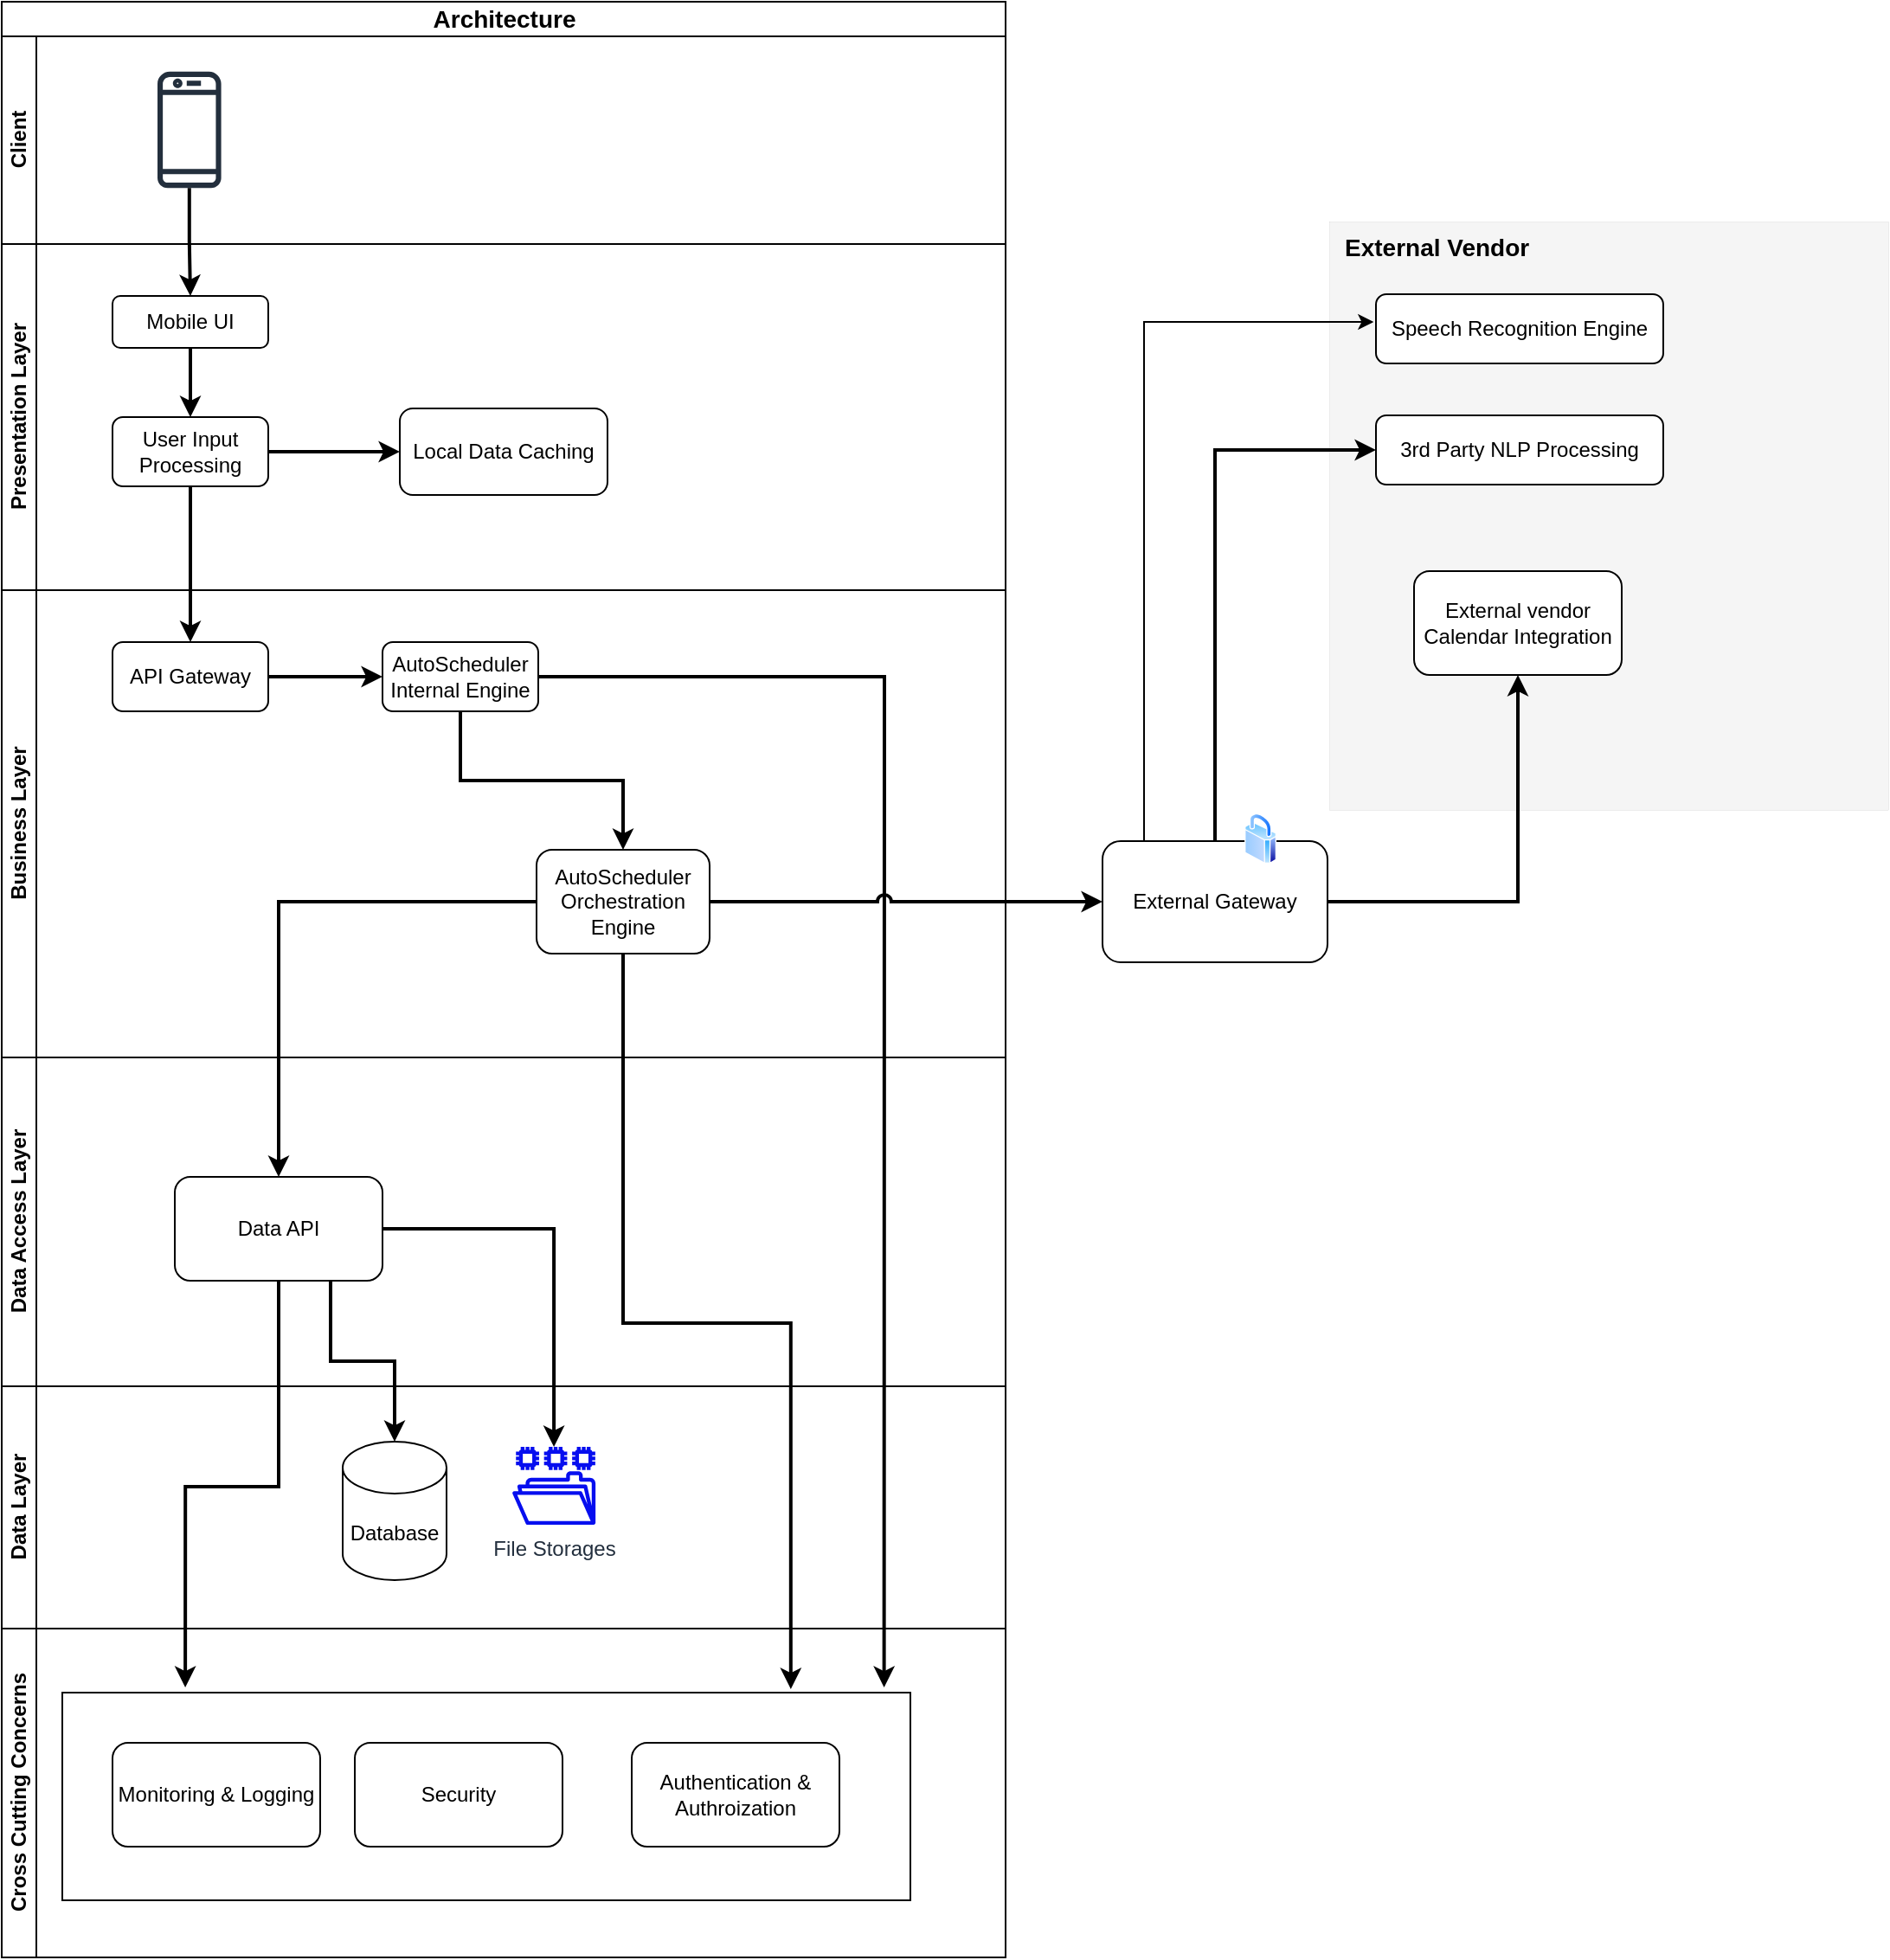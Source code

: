 <mxfile version="23.1.4" type="github">
  <diagram name="Page-1" id="MsAcD9wUIuVss249Any_">
    <mxGraphModel dx="1386" dy="785" grid="1" gridSize="10" guides="1" tooltips="1" connect="1" arrows="1" fold="1" page="1" pageScale="1" pageWidth="1654" pageHeight="1169" math="0" shadow="0">
      <root>
        <mxCell id="0" />
        <mxCell id="1" parent="0" />
        <mxCell id="PWgpVzjd51y_IINd4fkb-41" value="" style="rounded=0;whiteSpace=wrap;html=1;textOpacity=10;fillColor=#f5f5f5;strokeColor=#666666;glass=0;shadow=0;strokeWidth=0;fontColor=#333333;" vertex="1" parent="1">
          <mxGeometry x="857" y="148" width="323" height="340" as="geometry" />
        </mxCell>
        <mxCell id="PWgpVzjd51y_IINd4fkb-13" value="Architecture" style="swimlane;childLayout=stackLayout;resizeParent=1;resizeParentMax=0;horizontal=1;startSize=20;horizontalStack=0;html=1;fontSize=14;" vertex="1" parent="1">
          <mxGeometry x="90" y="21" width="580" height="1130" as="geometry" />
        </mxCell>
        <mxCell id="PWgpVzjd51y_IINd4fkb-14" value="Client" style="swimlane;startSize=20;horizontal=0;html=1;" vertex="1" parent="PWgpVzjd51y_IINd4fkb-13">
          <mxGeometry y="20" width="580" height="120" as="geometry" />
        </mxCell>
        <mxCell id="PWgpVzjd51y_IINd4fkb-27" value="" style="sketch=0;outlineConnect=0;fontColor=#232F3E;gradientColor=none;fillColor=#232F3D;strokeColor=none;dashed=0;verticalLabelPosition=bottom;verticalAlign=top;align=center;html=1;fontSize=12;fontStyle=0;aspect=fixed;pointerEvents=1;shape=mxgraph.aws4.mobile_client;" vertex="1" parent="PWgpVzjd51y_IINd4fkb-14">
          <mxGeometry x="90" y="19" width="36.79" height="70" as="geometry" />
        </mxCell>
        <mxCell id="PWgpVzjd51y_IINd4fkb-15" value="Presentation Layer" style="swimlane;startSize=20;horizontal=0;html=1;" vertex="1" parent="PWgpVzjd51y_IINd4fkb-13">
          <mxGeometry y="140" width="580" height="200" as="geometry" />
        </mxCell>
        <mxCell id="PWgpVzjd51y_IINd4fkb-34" style="edgeStyle=orthogonalEdgeStyle;rounded=0;orthogonalLoop=1;jettySize=auto;html=1;entryX=0;entryY=0.5;entryDx=0;entryDy=0;strokeColor=default;strokeWidth=2;align=center;verticalAlign=middle;fontFamily=Helvetica;fontSize=11;fontColor=default;labelBackgroundColor=default;endArrow=classic;" edge="1" parent="PWgpVzjd51y_IINd4fkb-15" source="PWgpVzjd51y_IINd4fkb-28" target="PWgpVzjd51y_IINd4fkb-30">
          <mxGeometry relative="1" as="geometry" />
        </mxCell>
        <mxCell id="PWgpVzjd51y_IINd4fkb-28" value="User Input Processing" style="rounded=1;whiteSpace=wrap;html=1;" vertex="1" parent="PWgpVzjd51y_IINd4fkb-15">
          <mxGeometry x="64" y="100" width="90" height="40" as="geometry" />
        </mxCell>
        <mxCell id="PWgpVzjd51y_IINd4fkb-33" style="edgeStyle=orthogonalEdgeStyle;rounded=0;orthogonalLoop=1;jettySize=auto;html=1;strokeColor=default;strokeWidth=2;align=center;verticalAlign=middle;fontFamily=Helvetica;fontSize=11;fontColor=default;labelBackgroundColor=default;endArrow=classic;" edge="1" parent="PWgpVzjd51y_IINd4fkb-15" source="PWgpVzjd51y_IINd4fkb-29" target="PWgpVzjd51y_IINd4fkb-28">
          <mxGeometry relative="1" as="geometry" />
        </mxCell>
        <mxCell id="PWgpVzjd51y_IINd4fkb-29" value="Mobile UI" style="rounded=1;whiteSpace=wrap;html=1;" vertex="1" parent="PWgpVzjd51y_IINd4fkb-15">
          <mxGeometry x="64" y="30" width="90" height="30" as="geometry" />
        </mxCell>
        <mxCell id="PWgpVzjd51y_IINd4fkb-30" value="Local Data Caching" style="rounded=1;whiteSpace=wrap;html=1;" vertex="1" parent="PWgpVzjd51y_IINd4fkb-15">
          <mxGeometry x="230" y="95" width="120" height="50" as="geometry" />
        </mxCell>
        <mxCell id="PWgpVzjd51y_IINd4fkb-16" value="Business Layer" style="swimlane;startSize=20;horizontal=0;html=1;" vertex="1" parent="PWgpVzjd51y_IINd4fkb-13">
          <mxGeometry y="340" width="580" height="270" as="geometry" />
        </mxCell>
        <mxCell id="PWgpVzjd51y_IINd4fkb-37" style="edgeStyle=orthogonalEdgeStyle;rounded=0;orthogonalLoop=1;jettySize=auto;html=1;entryX=0;entryY=0.5;entryDx=0;entryDy=0;strokeColor=default;strokeWidth=2;align=center;verticalAlign=middle;fontFamily=Helvetica;fontSize=11;fontColor=default;labelBackgroundColor=default;endArrow=classic;" edge="1" parent="PWgpVzjd51y_IINd4fkb-16" source="PWgpVzjd51y_IINd4fkb-31" target="PWgpVzjd51y_IINd4fkb-36">
          <mxGeometry relative="1" as="geometry" />
        </mxCell>
        <mxCell id="PWgpVzjd51y_IINd4fkb-31" value="API Gateway" style="rounded=1;whiteSpace=wrap;html=1;" vertex="1" parent="PWgpVzjd51y_IINd4fkb-16">
          <mxGeometry x="64" y="30" width="90" height="40" as="geometry" />
        </mxCell>
        <mxCell id="PWgpVzjd51y_IINd4fkb-39" style="edgeStyle=orthogonalEdgeStyle;rounded=0;orthogonalLoop=1;jettySize=auto;html=1;entryX=0.5;entryY=0;entryDx=0;entryDy=0;strokeColor=default;strokeWidth=2;align=center;verticalAlign=middle;fontFamily=Helvetica;fontSize=11;fontColor=default;labelBackgroundColor=default;endArrow=classic;" edge="1" parent="PWgpVzjd51y_IINd4fkb-16" source="PWgpVzjd51y_IINd4fkb-36" target="PWgpVzjd51y_IINd4fkb-38">
          <mxGeometry relative="1" as="geometry" />
        </mxCell>
        <mxCell id="PWgpVzjd51y_IINd4fkb-36" value="AutoScheduler&lt;br&gt;Internal Engine" style="rounded=1;whiteSpace=wrap;html=1;" vertex="1" parent="PWgpVzjd51y_IINd4fkb-16">
          <mxGeometry x="220" y="30" width="90" height="40" as="geometry" />
        </mxCell>
        <mxCell id="PWgpVzjd51y_IINd4fkb-38" value="AutoScheduler Orchestration Engine" style="rounded=1;whiteSpace=wrap;html=1;" vertex="1" parent="PWgpVzjd51y_IINd4fkb-16">
          <mxGeometry x="309" y="150" width="100" height="60" as="geometry" />
        </mxCell>
        <mxCell id="PWgpVzjd51y_IINd4fkb-24" value="Data Access Layer" style="swimlane;startSize=20;horizontal=0;html=1;" vertex="1" parent="PWgpVzjd51y_IINd4fkb-13">
          <mxGeometry y="610" width="580" height="190" as="geometry" />
        </mxCell>
        <mxCell id="PWgpVzjd51y_IINd4fkb-46" value="Data API" style="rounded=1;whiteSpace=wrap;html=1;" vertex="1" parent="PWgpVzjd51y_IINd4fkb-24">
          <mxGeometry x="100" y="69" width="120" height="60" as="geometry" />
        </mxCell>
        <mxCell id="PWgpVzjd51y_IINd4fkb-25" value="Data Layer" style="swimlane;startSize=20;horizontal=0;html=1;" vertex="1" parent="PWgpVzjd51y_IINd4fkb-13">
          <mxGeometry y="800" width="580" height="140" as="geometry" />
        </mxCell>
        <mxCell id="PWgpVzjd51y_IINd4fkb-45" value="Database" style="shape=cylinder3;whiteSpace=wrap;html=1;boundedLbl=1;backgroundOutline=1;size=15;" vertex="1" parent="PWgpVzjd51y_IINd4fkb-25">
          <mxGeometry x="197" y="32" width="60" height="80" as="geometry" />
        </mxCell>
        <mxCell id="PWgpVzjd51y_IINd4fkb-49" value="File Storages" style="sketch=0;outlineConnect=0;fontColor=#232F3E;gradientColor=none;fillColor=#060eef;strokeColor=none;dashed=0;verticalLabelPosition=bottom;verticalAlign=top;align=center;html=1;fontSize=12;fontStyle=0;aspect=fixed;pointerEvents=1;shape=mxgraph.aws4.file_system;" vertex="1" parent="PWgpVzjd51y_IINd4fkb-25">
          <mxGeometry x="295" y="35" width="48.09" height="45" as="geometry" />
        </mxCell>
        <mxCell id="PWgpVzjd51y_IINd4fkb-26" value="Cross Cutting Concerns" style="swimlane;startSize=20;horizontal=0;html=1;" vertex="1" parent="PWgpVzjd51y_IINd4fkb-13">
          <mxGeometry y="940" width="580" height="190" as="geometry" />
        </mxCell>
        <mxCell id="PWgpVzjd51y_IINd4fkb-82" value="" style="rounded=0;whiteSpace=wrap;html=1;" vertex="1" parent="PWgpVzjd51y_IINd4fkb-26">
          <mxGeometry x="35" y="37" width="490" height="120" as="geometry" />
        </mxCell>
        <mxCell id="PWgpVzjd51y_IINd4fkb-51" value="Monitoring &amp;amp; Logging" style="rounded=1;whiteSpace=wrap;html=1;" vertex="1" parent="PWgpVzjd51y_IINd4fkb-26">
          <mxGeometry x="64" y="66" width="120" height="60" as="geometry" />
        </mxCell>
        <mxCell id="PWgpVzjd51y_IINd4fkb-80" value="Security" style="rounded=1;whiteSpace=wrap;html=1;" vertex="1" parent="PWgpVzjd51y_IINd4fkb-26">
          <mxGeometry x="204" y="66" width="120" height="60" as="geometry" />
        </mxCell>
        <mxCell id="PWgpVzjd51y_IINd4fkb-81" value="Authentication &amp;amp; Authroization" style="rounded=1;whiteSpace=wrap;html=1;" vertex="1" parent="PWgpVzjd51y_IINd4fkb-26">
          <mxGeometry x="364" y="66" width="120" height="60" as="geometry" />
        </mxCell>
        <mxCell id="PWgpVzjd51y_IINd4fkb-32" style="edgeStyle=orthogonalEdgeStyle;rounded=0;orthogonalLoop=1;jettySize=auto;html=1;entryX=0.5;entryY=0;entryDx=0;entryDy=0;strokeWidth=2;" edge="1" parent="PWgpVzjd51y_IINd4fkb-13" source="PWgpVzjd51y_IINd4fkb-27" target="PWgpVzjd51y_IINd4fkb-29">
          <mxGeometry relative="1" as="geometry" />
        </mxCell>
        <mxCell id="PWgpVzjd51y_IINd4fkb-35" style="edgeStyle=orthogonalEdgeStyle;rounded=0;orthogonalLoop=1;jettySize=auto;html=1;entryX=0.5;entryY=0;entryDx=0;entryDy=0;strokeColor=default;strokeWidth=2;align=center;verticalAlign=middle;fontFamily=Helvetica;fontSize=11;fontColor=default;labelBackgroundColor=default;endArrow=classic;" edge="1" parent="PWgpVzjd51y_IINd4fkb-13" source="PWgpVzjd51y_IINd4fkb-28" target="PWgpVzjd51y_IINd4fkb-31">
          <mxGeometry relative="1" as="geometry" />
        </mxCell>
        <mxCell id="PWgpVzjd51y_IINd4fkb-47" style="edgeStyle=orthogonalEdgeStyle;rounded=0;orthogonalLoop=1;jettySize=auto;html=1;entryX=0.5;entryY=0;entryDx=0;entryDy=0;strokeColor=default;strokeWidth=2;align=center;verticalAlign=middle;fontFamily=Helvetica;fontSize=11;fontColor=default;labelBackgroundColor=default;endArrow=classic;" edge="1" parent="PWgpVzjd51y_IINd4fkb-13" source="PWgpVzjd51y_IINd4fkb-38" target="PWgpVzjd51y_IINd4fkb-46">
          <mxGeometry relative="1" as="geometry" />
        </mxCell>
        <mxCell id="PWgpVzjd51y_IINd4fkb-48" style="edgeStyle=orthogonalEdgeStyle;rounded=0;orthogonalLoop=1;jettySize=auto;html=1;strokeColor=default;strokeWidth=2;align=center;verticalAlign=middle;fontFamily=Helvetica;fontSize=11;fontColor=default;labelBackgroundColor=default;endArrow=classic;exitX=0.75;exitY=1;exitDx=0;exitDy=0;" edge="1" parent="PWgpVzjd51y_IINd4fkb-13" source="PWgpVzjd51y_IINd4fkb-46" target="PWgpVzjd51y_IINd4fkb-45">
          <mxGeometry relative="1" as="geometry" />
        </mxCell>
        <mxCell id="PWgpVzjd51y_IINd4fkb-50" style="edgeStyle=orthogonalEdgeStyle;rounded=0;orthogonalLoop=1;jettySize=auto;html=1;strokeColor=default;strokeWidth=2;align=center;verticalAlign=middle;fontFamily=Helvetica;fontSize=11;fontColor=default;labelBackgroundColor=default;endArrow=classic;" edge="1" parent="PWgpVzjd51y_IINd4fkb-13" source="PWgpVzjd51y_IINd4fkb-46" target="PWgpVzjd51y_IINd4fkb-49">
          <mxGeometry relative="1" as="geometry" />
        </mxCell>
        <mxCell id="PWgpVzjd51y_IINd4fkb-83" style="edgeStyle=orthogonalEdgeStyle;rounded=0;orthogonalLoop=1;jettySize=auto;html=1;entryX=0.145;entryY=-0.025;entryDx=0;entryDy=0;entryPerimeter=0;jumpStyle=arc;strokeColor=default;strokeWidth=2;align=center;verticalAlign=middle;fontFamily=Helvetica;fontSize=11;fontColor=default;labelBackgroundColor=default;endArrow=classic;" edge="1" parent="PWgpVzjd51y_IINd4fkb-13" source="PWgpVzjd51y_IINd4fkb-46" target="PWgpVzjd51y_IINd4fkb-82">
          <mxGeometry relative="1" as="geometry" />
        </mxCell>
        <mxCell id="PWgpVzjd51y_IINd4fkb-84" style="edgeStyle=orthogonalEdgeStyle;rounded=0;orthogonalLoop=1;jettySize=auto;html=1;entryX=0.859;entryY=-0.017;entryDx=0;entryDy=0;entryPerimeter=0;jumpStyle=arc;strokeColor=default;strokeWidth=2;align=center;verticalAlign=middle;fontFamily=Helvetica;fontSize=11;fontColor=default;labelBackgroundColor=default;endArrow=classic;" edge="1" parent="PWgpVzjd51y_IINd4fkb-13" source="PWgpVzjd51y_IINd4fkb-38" target="PWgpVzjd51y_IINd4fkb-82">
          <mxGeometry relative="1" as="geometry" />
        </mxCell>
        <mxCell id="PWgpVzjd51y_IINd4fkb-85" style="edgeStyle=orthogonalEdgeStyle;rounded=0;orthogonalLoop=1;jettySize=auto;html=1;entryX=0.969;entryY=-0.025;entryDx=0;entryDy=0;entryPerimeter=0;jumpStyle=arc;strokeColor=default;strokeWidth=2;align=center;verticalAlign=middle;fontFamily=Helvetica;fontSize=11;fontColor=default;labelBackgroundColor=default;endArrow=classic;" edge="1" parent="PWgpVzjd51y_IINd4fkb-13" source="PWgpVzjd51y_IINd4fkb-36" target="PWgpVzjd51y_IINd4fkb-82">
          <mxGeometry relative="1" as="geometry">
            <Array as="points">
              <mxPoint x="510" y="390" />
              <mxPoint x="510" y="700" />
              <mxPoint x="509" y="700" />
            </Array>
          </mxGeometry>
        </mxCell>
        <mxCell id="PWgpVzjd51y_IINd4fkb-42" value="External Vendor" style="text;html=1;align=left;verticalAlign=middle;whiteSpace=wrap;rounded=0;fontStyle=1;fontSize=14;" vertex="1" parent="1">
          <mxGeometry x="864" y="148" width="160" height="30" as="geometry" />
        </mxCell>
        <mxCell id="PWgpVzjd51y_IINd4fkb-43" value="3rd Party NLP Processing" style="rounded=1;whiteSpace=wrap;html=1;" vertex="1" parent="1">
          <mxGeometry x="884" y="260" width="166" height="40" as="geometry" />
        </mxCell>
        <mxCell id="PWgpVzjd51y_IINd4fkb-44" style="edgeStyle=orthogonalEdgeStyle;rounded=0;orthogonalLoop=1;jettySize=auto;html=1;entryX=0;entryY=0.5;entryDx=0;entryDy=0;jumpStyle=arc;strokeColor=default;strokeWidth=2;align=center;verticalAlign=middle;fontFamily=Helvetica;fontSize=11;fontColor=default;labelBackgroundColor=default;endArrow=classic;exitX=0.5;exitY=0;exitDx=0;exitDy=0;" edge="1" parent="1" source="PWgpVzjd51y_IINd4fkb-90" target="PWgpVzjd51y_IINd4fkb-43">
          <mxGeometry relative="1" as="geometry" />
        </mxCell>
        <mxCell id="PWgpVzjd51y_IINd4fkb-88" value="External vendor Calendar Integration" style="rounded=1;whiteSpace=wrap;html=1;" vertex="1" parent="1">
          <mxGeometry x="906" y="350" width="120" height="60" as="geometry" />
        </mxCell>
        <mxCell id="PWgpVzjd51y_IINd4fkb-89" style="edgeStyle=orthogonalEdgeStyle;rounded=0;orthogonalLoop=1;jettySize=auto;html=1;entryX=0.5;entryY=1;entryDx=0;entryDy=0;strokeColor=default;strokeWidth=2;align=center;verticalAlign=middle;fontFamily=Helvetica;fontSize=11;fontColor=default;labelBackgroundColor=default;jumpStyle=arc;endArrow=classic;exitX=1;exitY=0.5;exitDx=0;exitDy=0;" edge="1" parent="1" source="PWgpVzjd51y_IINd4fkb-90" target="PWgpVzjd51y_IINd4fkb-88">
          <mxGeometry relative="1" as="geometry" />
        </mxCell>
        <mxCell id="PWgpVzjd51y_IINd4fkb-90" value="External Gateway" style="rounded=1;whiteSpace=wrap;html=1;" vertex="1" parent="1">
          <mxGeometry x="726" y="506" width="130" height="70" as="geometry" />
        </mxCell>
        <mxCell id="PWgpVzjd51y_IINd4fkb-93" style="edgeStyle=orthogonalEdgeStyle;rounded=0;orthogonalLoop=1;jettySize=auto;html=1;entryX=0;entryY=0.5;entryDx=0;entryDy=0;strokeColor=default;strokeWidth=2;align=center;verticalAlign=middle;fontFamily=Helvetica;fontSize=11;fontColor=default;labelBackgroundColor=default;jumpStyle=arc;endArrow=classic;" edge="1" parent="1" source="PWgpVzjd51y_IINd4fkb-38" target="PWgpVzjd51y_IINd4fkb-90">
          <mxGeometry relative="1" as="geometry" />
        </mxCell>
        <mxCell id="PWgpVzjd51y_IINd4fkb-86" value="" style="image;aspect=fixed;perimeter=ellipsePerimeter;html=1;align=center;shadow=0;dashed=0;spacingTop=3;image=img/lib/active_directory/secure.svg;" vertex="1" parent="1">
          <mxGeometry x="808" y="490" width="18.56" height="29" as="geometry" />
        </mxCell>
        <mxCell id="PWgpVzjd51y_IINd4fkb-94" value="Speech Recognition Engine" style="rounded=1;whiteSpace=wrap;html=1;" vertex="1" parent="1">
          <mxGeometry x="884" y="190" width="166" height="40" as="geometry" />
        </mxCell>
        <mxCell id="PWgpVzjd51y_IINd4fkb-95" style="edgeStyle=orthogonalEdgeStyle;rounded=0;orthogonalLoop=1;jettySize=auto;html=1;entryX=-0.008;entryY=0.4;entryDx=0;entryDy=0;entryPerimeter=0;" edge="1" parent="1" source="PWgpVzjd51y_IINd4fkb-90" target="PWgpVzjd51y_IINd4fkb-94">
          <mxGeometry relative="1" as="geometry">
            <Array as="points">
              <mxPoint x="750" y="206" />
            </Array>
          </mxGeometry>
        </mxCell>
      </root>
    </mxGraphModel>
  </diagram>
</mxfile>
